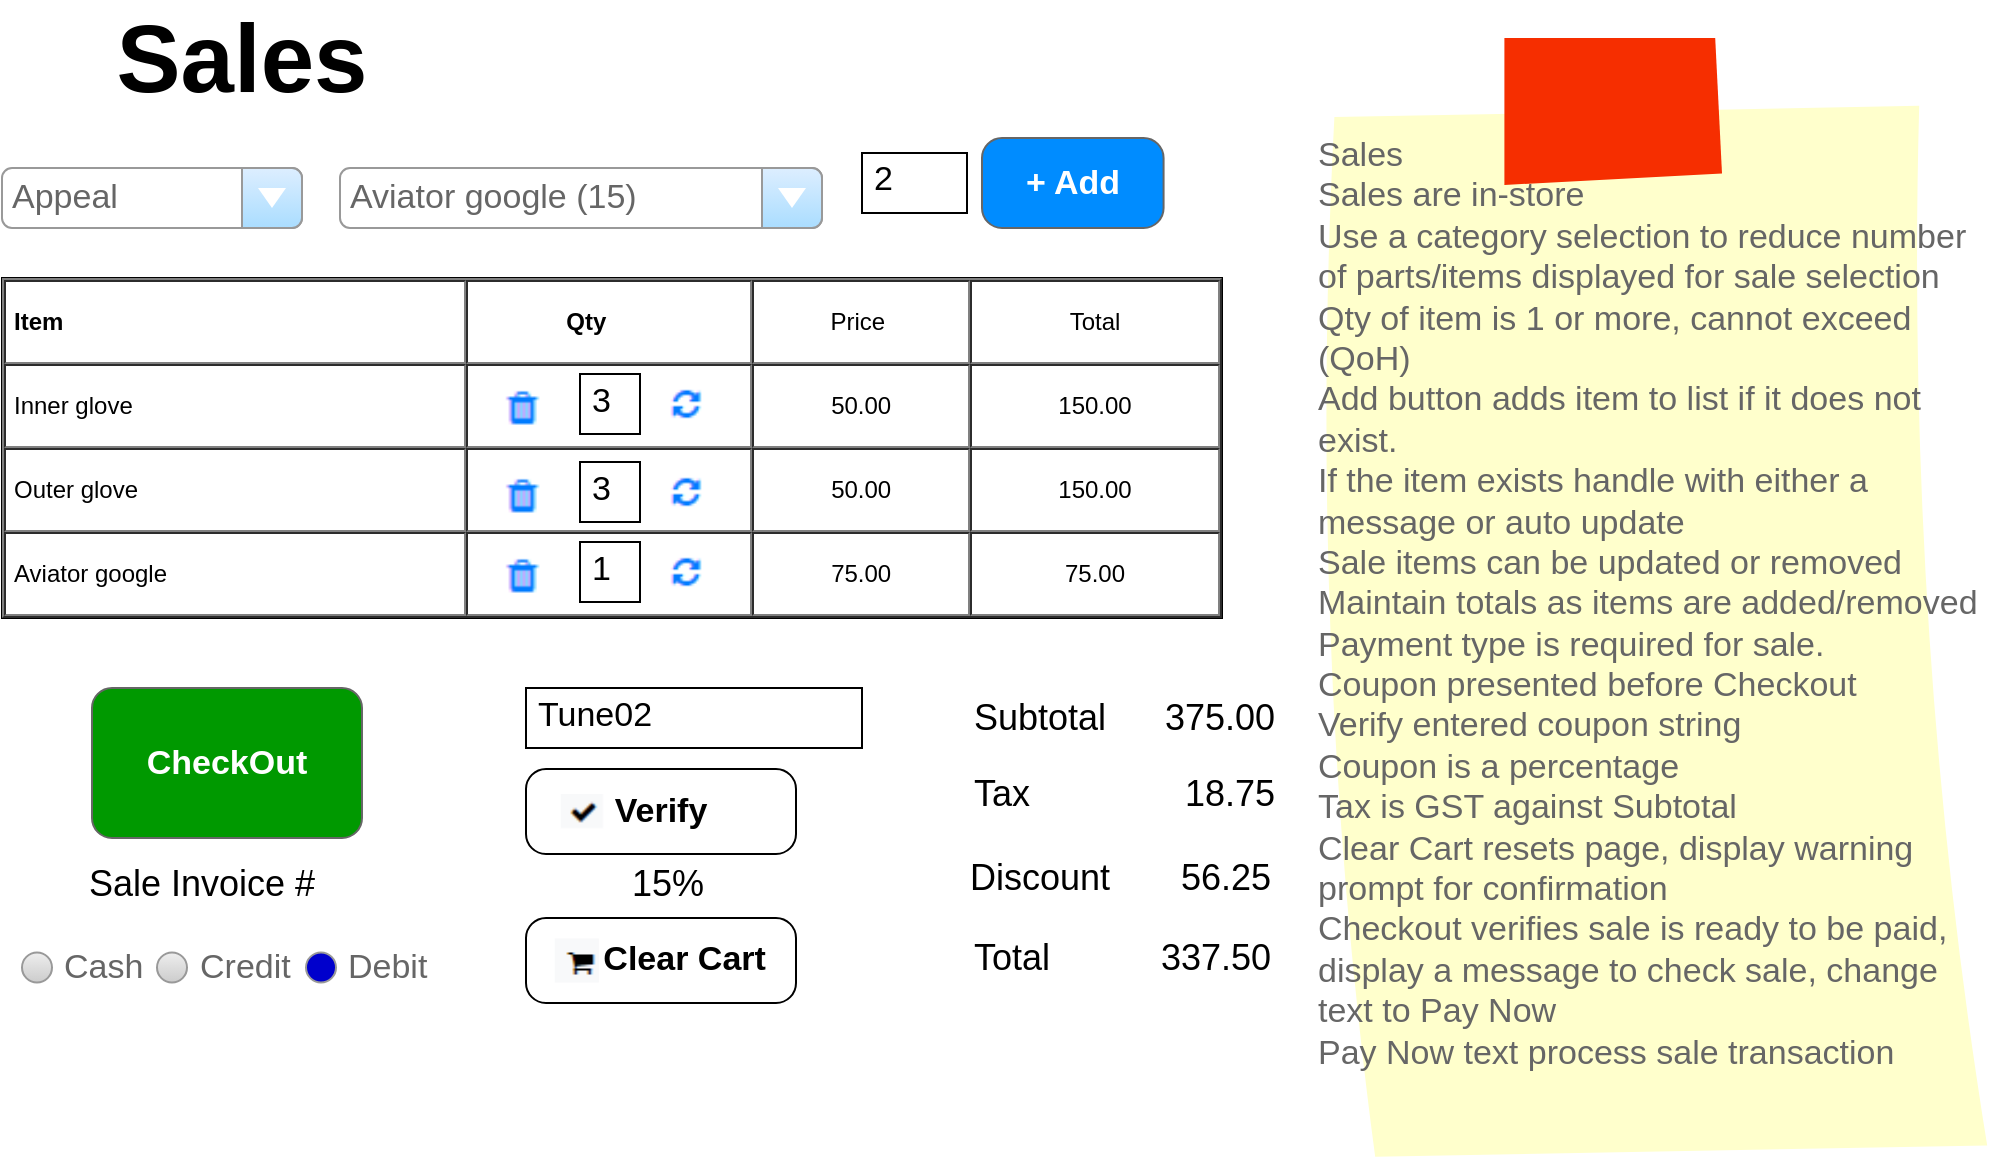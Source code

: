 <mxfile version="14.7.0" type="device"><diagram id="PiYevkb1cVEa32YTlIZ7" name="Page-1"><mxGraphModel dx="1102" dy="592" grid="1" gridSize="10" guides="1" tooltips="1" connect="1" arrows="1" fold="1" page="1" pageScale="1" pageWidth="1100" pageHeight="850" math="0" shadow="0"><root><mxCell id="0"/><mxCell id="1" parent="0"/><mxCell id="2Rb7SeELXFZr_ICaBWlP-56" value="&amp;nbsp; &amp;nbsp; &amp;nbsp;Clear Cart" style="strokeWidth=1;shadow=0;dashed=0;align=center;html=1;shape=mxgraph.mockup.buttons.button;mainText=;buttonStyle=round;fontSize=17;fontStyle=1;whiteSpace=wrap;" parent="1" vertex="1"><mxGeometry x="312" y="490" width="135" height="42.5" as="geometry"/></mxCell><mxCell id="mo5rwx7vJ-f3ISJSgfBa-1" value="Sales" style="text;html=1;strokeColor=none;fillColor=none;align=center;verticalAlign=middle;whiteSpace=wrap;rounded=0;fontSize=48;fontStyle=1" parent="1" vertex="1"><mxGeometry x="150" y="50" width="40" height="20" as="geometry"/></mxCell><mxCell id="mo5rwx7vJ-f3ISJSgfBa-21" value="&lt;table cellpadding=&quot;4&quot; cellspacing=&quot;0&quot; border=&quot;1&quot; style=&quot;font-size: 1em ; width: 100% ; height: 100%&quot;&gt;&lt;tbody&gt;&lt;tr&gt;&lt;th&gt;Item&amp;nbsp; &amp;nbsp; &amp;nbsp; &amp;nbsp; &amp;nbsp; &amp;nbsp; &amp;nbsp; &amp;nbsp;&lt;/th&gt;&lt;th style=&quot;text-align: center&quot;&gt;Qty&amp;nbsp; &amp;nbsp; &amp;nbsp; &amp;nbsp;&lt;/th&gt;&lt;td style=&quot;text-align: center&quot;&gt;Price&amp;nbsp;&lt;/td&gt;&lt;td style=&quot;text-align: center&quot;&gt;Total&lt;/td&gt;&lt;/tr&gt;&lt;tr&gt;&lt;td&gt;Inner glove&lt;/td&gt;&lt;td&gt;&lt;br&gt;&lt;/td&gt;&lt;td style=&quot;text-align: center&quot;&gt;50.00&lt;/td&gt;&lt;td style=&quot;text-align: center&quot;&gt;150.00&lt;/td&gt;&lt;/tr&gt;&lt;tr&gt;&lt;td&gt;Outer glove&lt;/td&gt;&lt;td&gt;&lt;br&gt;&lt;/td&gt;&lt;td style=&quot;text-align: center&quot;&gt;50.00&lt;/td&gt;&lt;td style=&quot;text-align: center&quot;&gt;150.00&lt;/td&gt;&lt;/tr&gt;&lt;tr&gt;&lt;td&gt;Aviator google&lt;/td&gt;&lt;td&gt;&lt;br&gt;&lt;/td&gt;&lt;td style=&quot;text-align: center&quot;&gt;75.00&lt;/td&gt;&lt;td style=&quot;text-align: center&quot;&gt;75.00&lt;/td&gt;&lt;/tr&gt;&lt;/tbody&gt;&lt;/table&gt; " style="verticalAlign=top;align=left;overflow=fill;fontSize=12;fontFamily=Helvetica;html=1;fillColor=none;" parent="1" vertex="1"><mxGeometry x="50" y="170" width="610" height="170" as="geometry"/></mxCell><mxCell id="Zn4dlKWBpV35fODmb9Sr-1" value="Sales&lt;br&gt;Sales are in-store&amp;nbsp;&lt;br&gt;Use a category selection to reduce number of parts/items displayed for sale selection&lt;br&gt;Qty of item is 1 or more, cannot exceed (QoH)&lt;br&gt;Add button adds item to list if it does not exist.&lt;br&gt;If the item exists handle with either a message or auto update&lt;br&gt;Sale items can be updated or removed&lt;br&gt;Maintain totals as items are added/removed&lt;br&gt;Payment type is required for sale.&lt;br&gt;Coupon presented before Checkout&lt;br&gt;Verify entered coupon string&lt;br&gt;Coupon is a percentage&lt;br&gt;Tax is GST against Subtotal&lt;br&gt;Clear Cart resets page, display warning prompt for confirmation&lt;br&gt;Checkout verifies sale is ready to be paid, display a message to check sale, change text to Pay Now&lt;br&gt;Pay Now text process sale transaction" style="strokeWidth=1;shadow=0;dashed=0;align=left;html=1;shape=mxgraph.mockup.text.stickyNote2;fontColor=#666666;mainText=;fontSize=17;whiteSpace=wrap;fillColor=#ffffcc;strokeColor=#F62E00;" parent="1" vertex="1"><mxGeometry x="706" y="50" width="340" height="565" as="geometry"/></mxCell><mxCell id="2Rb7SeELXFZr_ICaBWlP-28" value="" style="shape=image;verticalLabelPosition=bottom;labelBackgroundColor=#ffffff;verticalAlign=top;aspect=fixed;imageAspect=0;image=data:image/png,iVBORw0KGgoAAAANSUhEUgAAABkAAAAaCAYAAABCfffNAAAAl0lEQVRIDWP4TwfAQAc7/o9aQlIojwYXbYLr+/X//51q//9nqIZgifb//8/9JM4uouNk7bT//3tuIgw9t/b//+SjCD4+Fl5Lji1HuBzmA1x0y1Xc1uC1BKSNGIvwWQAyg2hLQAaBLESnQT4btQQei7A4QQ8mGH80uOBBRbckjF6coGdGYooXgvkExVtkckYtISnghk9wAQAhfq9tQToVIQAAAABJRU5ErkJggg==;" parent="1" vertex="1"><mxGeometry x="292.77" y="216" width="33.65" height="35" as="geometry"/></mxCell><mxCell id="2Rb7SeELXFZr_ICaBWlP-29" value="" style="shape=image;verticalLabelPosition=bottom;labelBackgroundColor=#ffffff;verticalAlign=top;aspect=fixed;imageAspect=0;image=data:image/png,iVBORw0KGgoAAAANSUhEUgAAABoAAAAZCAYAAAAv3j5gAAABG0lEQVRIDe2UvY6CUBBGeQxfY0tew9J2Sx7BEAotKTcUZltiZWFno7HSzsRiY0dhgRZktyRbmGNu4MafO9cYVGwgISTfDHPufDPgUNPl1MShAVV2urHuRdZl8DUANwCnC04An0NYZCUvhdXvfWzrjJIluKq45fbG0PGhPXsAlP+cIN4Ekrws9g+LySmmDlEddICwV3TSXQunTYtOdKfVQRtoKbsi+BM4oZ5XaWlnLiQJknVGQu5D0vtAu/nVpgWwEnoZRUXe91YICpLR0W52BvIhTs238jV8qBmFkJhhUbkNUus7Olvv/HK9+xuxpijKIB/648vvRa+zfnpLsZ5VNEDsYartyiAe3vgFWcuaARNk5jxFaUCVbazNuiMusb4aKLnt1gAAAABJRU5ErkJggg==;" parent="1" vertex="1"><mxGeometry x="380" y="217" width="29.64" height="28.5" as="geometry"/></mxCell><mxCell id="2Rb7SeELXFZr_ICaBWlP-31" value="" style="shape=image;verticalLabelPosition=bottom;labelBackgroundColor=#ffffff;verticalAlign=top;aspect=fixed;imageAspect=0;image=data:image/png,iVBORw0KGgoAAAANSUhEUgAAABYAAAAWCAYAAADEtGw7AAAA40lEQVRIDWP48fPXf1pgBloYCjJz1GB4fA2joDjRrvCfgYHhPwODxP+GQ6QnSYJB8XBZBNQCkCX4sMT/hmMIBxA0+Me1mf8d8BqIsAzZZ4QN/nnofwVtDH70f0U0wlX4goNEF//6f6LbgED4giwmNYx//vr/YVshWKOGg+N/h+DM/xXtnf87Zq36v2PXzv8nbr36/+LlJ3jGgJU9RITxr/8/zk38bx696v9DEkpCogxGpGlcYa3wvwMpqRFduoHSsrh4xP8V9xDpFOZlXHJEuRiXZpDhuOSIMhjmOlLoUYPh6RkAQduUXb81JEMAAAAASUVORK5CYII=;" parent="1" vertex="1"><mxGeometry x="326.42" y="500.25" width="22" height="22" as="geometry"/></mxCell><mxCell id="2Rb7SeELXFZr_ICaBWlP-34" value="2" style="strokeWidth=1;shadow=0;dashed=0;align=center;html=1;shape=mxgraph.mockup.text.textBox;align=left;fontSize=17;spacingLeft=4;spacingTop=-3;mainText=;" parent="1" vertex="1"><mxGeometry x="480" y="107.5" width="52.5" height="30" as="geometry"/></mxCell><mxCell id="2Rb7SeELXFZr_ICaBWlP-35" value="+ Add" style="strokeWidth=1;shadow=0;dashed=0;align=center;html=1;shape=mxgraph.mockup.buttons.button;strokeColor=#666666;fontColor=#ffffff;mainText=;buttonStyle=round;fontSize=17;fontStyle=1;fillColor=#008cff;whiteSpace=wrap;" parent="1" vertex="1"><mxGeometry x="540" y="100" width="90.79" height="45" as="geometry"/></mxCell><mxCell id="2Rb7SeELXFZr_ICaBWlP-36" value="3" style="strokeWidth=1;shadow=0;dashed=0;align=center;html=1;shape=mxgraph.mockup.text.textBox;align=left;fontSize=17;spacingLeft=4;spacingTop=-3;mainText=;" parent="1" vertex="1"><mxGeometry x="339" y="218" width="30" height="30" as="geometry"/></mxCell><mxCell id="2Rb7SeELXFZr_ICaBWlP-37" value="" style="shape=image;verticalLabelPosition=bottom;labelBackgroundColor=#ffffff;verticalAlign=top;aspect=fixed;imageAspect=0;image=data:image/png,iVBORw0KGgoAAAANSUhEUgAAABkAAAAaCAYAAABCfffNAAAAl0lEQVRIDWP4TwfAQAc7/o9aQlIojwYXbYLr+/X//51q//9nqIZgifb//8/9JM4uouNk7bT//3tuIgw9t/b//+SjCD4+Fl5Lji1HuBzmA1x0y1Xc1uC1BKSNGIvwWQAyg2hLQAaBLESnQT4btQQei7A4QQ8mGH80uOBBRbckjF6coGdGYooXgvkExVtkckYtISnghk9wAQAhfq9tQToVIQAAAABJRU5ErkJggg==;" parent="1" vertex="1"><mxGeometry x="292.77" y="260" width="33.65" height="35" as="geometry"/></mxCell><mxCell id="2Rb7SeELXFZr_ICaBWlP-38" value="" style="shape=image;verticalLabelPosition=bottom;labelBackgroundColor=#ffffff;verticalAlign=top;aspect=fixed;imageAspect=0;image=data:image/png,iVBORw0KGgoAAAANSUhEUgAAABoAAAAZCAYAAAAv3j5gAAABG0lEQVRIDe2UvY6CUBBGeQxfY0tew9J2Sx7BEAotKTcUZltiZWFno7HSzsRiY0dhgRZktyRbmGNu4MafO9cYVGwgISTfDHPufDPgUNPl1MShAVV2urHuRdZl8DUANwCnC04An0NYZCUvhdXvfWzrjJIluKq45fbG0PGhPXsAlP+cIN4Ekrws9g+LySmmDlEddICwV3TSXQunTYtOdKfVQRtoKbsi+BM4oZ5XaWlnLiQJknVGQu5D0vtAu/nVpgWwEnoZRUXe91YICpLR0W52BvIhTs238jV8qBmFkJhhUbkNUus7Olvv/HK9+xuxpijKIB/648vvRa+zfnpLsZ5VNEDsYartyiAe3vgFWcuaARNk5jxFaUCVbazNuiMusb4aKLnt1gAAAABJRU5ErkJggg==;" parent="1" vertex="1"><mxGeometry x="380" y="261" width="29.64" height="28.5" as="geometry"/></mxCell><mxCell id="2Rb7SeELXFZr_ICaBWlP-39" value="3" style="strokeWidth=1;shadow=0;dashed=0;align=center;html=1;shape=mxgraph.mockup.text.textBox;align=left;fontSize=17;spacingLeft=4;spacingTop=-3;mainText=;" parent="1" vertex="1"><mxGeometry x="339" y="262" width="30" height="30" as="geometry"/></mxCell><mxCell id="2Rb7SeELXFZr_ICaBWlP-40" value="" style="shape=image;verticalLabelPosition=bottom;labelBackgroundColor=#ffffff;verticalAlign=top;aspect=fixed;imageAspect=0;image=data:image/png,iVBORw0KGgoAAAANSUhEUgAAABkAAAAaCAYAAABCfffNAAAAl0lEQVRIDWP4TwfAQAc7/o9aQlIojwYXbYLr+/X//51q//9nqIZgifb//8/9JM4uouNk7bT//3tuIgw9t/b//+SjCD4+Fl5Lji1HuBzmA1x0y1Xc1uC1BKSNGIvwWQAyg2hLQAaBLESnQT4btQQei7A4QQ8mGH80uOBBRbckjF6coGdGYooXgvkExVtkckYtISnghk9wAQAhfq9tQToVIQAAAABJRU5ErkJggg==;" parent="1" vertex="1"><mxGeometry x="292.77" y="300" width="33.65" height="35" as="geometry"/></mxCell><mxCell id="2Rb7SeELXFZr_ICaBWlP-41" value="" style="shape=image;verticalLabelPosition=bottom;labelBackgroundColor=#ffffff;verticalAlign=top;aspect=fixed;imageAspect=0;image=data:image/png,iVBORw0KGgoAAAANSUhEUgAAABoAAAAZCAYAAAAv3j5gAAABG0lEQVRIDe2UvY6CUBBGeQxfY0tew9J2Sx7BEAotKTcUZltiZWFno7HSzsRiY0dhgRZktyRbmGNu4MafO9cYVGwgISTfDHPufDPgUNPl1MShAVV2urHuRdZl8DUANwCnC04An0NYZCUvhdXvfWzrjJIluKq45fbG0PGhPXsAlP+cIN4Ekrws9g+LySmmDlEddICwV3TSXQunTYtOdKfVQRtoKbsi+BM4oZ5XaWlnLiQJknVGQu5D0vtAu/nVpgWwEnoZRUXe91YICpLR0W52BvIhTs238jV8qBmFkJhhUbkNUus7Olvv/HK9+xuxpijKIB/648vvRa+zfnpLsZ5VNEDsYartyiAe3vgFWcuaARNk5jxFaUCVbazNuiMusb4aKLnt1gAAAABJRU5ErkJggg==;" parent="1" vertex="1"><mxGeometry x="380" y="301" width="29.64" height="28.5" as="geometry"/></mxCell><mxCell id="2Rb7SeELXFZr_ICaBWlP-42" value="1" style="strokeWidth=1;shadow=0;dashed=0;align=center;html=1;shape=mxgraph.mockup.text.textBox;align=left;fontSize=17;spacingLeft=4;spacingTop=-3;mainText=;" parent="1" vertex="1"><mxGeometry x="339" y="302" width="30" height="30" as="geometry"/></mxCell><mxCell id="2Rb7SeELXFZr_ICaBWlP-43" value="CheckOut" style="strokeWidth=1;shadow=0;dashed=0;align=center;html=1;shape=mxgraph.mockup.buttons.button;strokeColor=#666666;fontColor=#ffffff;mainText=;buttonStyle=round;fontSize=17;fontStyle=1;whiteSpace=wrap;fillColor=#009900;" parent="1" vertex="1"><mxGeometry x="95" y="375" width="135" height="75" as="geometry"/></mxCell><mxCell id="2Rb7SeELXFZr_ICaBWlP-45" value="Subtotal" style="text;html=1;strokeColor=none;fillColor=none;align=center;verticalAlign=middle;whiteSpace=wrap;rounded=0;fontSize=18;" parent="1" vertex="1"><mxGeometry x="520" y="380" width="98" height="20" as="geometry"/></mxCell><mxCell id="2Rb7SeELXFZr_ICaBWlP-46" value="Tax&lt;span style=&quot;color: rgba(0 , 0 , 0 , 0) ; font-family: monospace ; font-size: 0px&quot;&gt;%3CmxGraphModel%3E%3Croot%3E%3CmxCell%20id%3D%220%22%2F%3E%3CmxCell%20id%3D%221%22%20parent%3D%220%22%2F%3E%3CmxCell%20id%3D%222%22%20value%3D%22Subtotal%22%20style%3D%22text%3Bhtml%3D1%3BstrokeColor%3Dnone%3BfillColor%3Dnone%3Balign%3Dcenter%3BverticalAlign%3Dmiddle%3BwhiteSpace%3Dwrap%3Brounded%3D0%3BfontSize%3D18%3B%22%20vertex%3D%221%22%20parent%3D%221%22%3E%3CmxGeometry%20x%3D%22520%22%20y%3D%22380%22%20width%3D%2298%22%20height%3D%2220%22%20as%3D%22geometry%22%2F%3E%3C%2FmxCell%3E%3C%2Froot%3E%3C%2FmxGraphModel%3E&lt;/span&gt;" style="text;html=1;strokeColor=none;fillColor=none;align=center;verticalAlign=middle;whiteSpace=wrap;rounded=0;fontSize=18;" parent="1" vertex="1"><mxGeometry x="520" y="417.5" width="60" height="20" as="geometry"/></mxCell><mxCell id="2Rb7SeELXFZr_ICaBWlP-47" value="Discount" style="text;html=1;strokeColor=none;fillColor=none;align=center;verticalAlign=middle;whiteSpace=wrap;rounded=0;fontSize=18;" parent="1" vertex="1"><mxGeometry x="520" y="460" width="98" height="20" as="geometry"/></mxCell><mxCell id="2Rb7SeELXFZr_ICaBWlP-48" value="Total" style="text;html=1;strokeColor=none;fillColor=none;align=center;verticalAlign=middle;whiteSpace=wrap;rounded=0;fontSize=18;" parent="1" vertex="1"><mxGeometry x="520" y="500" width="70" height="20" as="geometry"/></mxCell><mxCell id="2Rb7SeELXFZr_ICaBWlP-49" value="375.00&lt;span style=&quot;color: rgba(0 , 0 , 0 , 0) ; font-family: monospace ; font-size: 0px&quot;&gt;%3CmxGraphModel%3E%3Croot%3E%3CmxCell%20id%3D%220%22%2F%3E%3CmxCell%20id%3D%221%22%20parent%3D%220%22%2F%3E%3CmxCell%20id%3D%222%22%20value%3D%22Discount%22%20style%3D%22text%3Bhtml%3D1%3BstrokeColor%3Dnone%3BfillColor%3Dnone%3Balign%3Dcenter%3BverticalAlign%3Dmiddle%3BwhiteSpace%3Dwrap%3Brounded%3D0%3BfontSize%3D18%3B%22%20vertex%3D%221%22%20parent%3D%221%22%3E%3CmxGeometry%20x%3D%22520%22%20y%3D%22460%22%20width%3D%2298%22%20height%3D%2220%22%20as%3D%22geometry%22%2F%3E%3C%2FmxCell%3E%3C%2Froot%3E%3C%2FmxGraphModel%3E&lt;/span&gt;" style="text;html=1;strokeColor=none;fillColor=none;align=center;verticalAlign=middle;whiteSpace=wrap;rounded=0;fontSize=18;" parent="1" vertex="1"><mxGeometry x="610" y="380" width="98" height="20" as="geometry"/></mxCell><mxCell id="2Rb7SeELXFZr_ICaBWlP-50" value="18.75" style="text;html=1;strokeColor=none;fillColor=none;align=center;verticalAlign=middle;whiteSpace=wrap;rounded=0;fontSize=18;" parent="1" vertex="1"><mxGeometry x="620" y="412.5" width="88" height="30" as="geometry"/></mxCell><mxCell id="2Rb7SeELXFZr_ICaBWlP-51" value="56.25" style="text;html=1;strokeColor=none;fillColor=none;align=center;verticalAlign=middle;whiteSpace=wrap;rounded=0;fontSize=18;" parent="1" vertex="1"><mxGeometry x="618" y="455" width="88" height="30" as="geometry"/></mxCell><mxCell id="2Rb7SeELXFZr_ICaBWlP-52" value="337.50" style="text;html=1;strokeColor=none;fillColor=none;align=center;verticalAlign=middle;whiteSpace=wrap;rounded=0;fontSize=18;" parent="1" vertex="1"><mxGeometry x="608" y="500" width="98" height="20" as="geometry"/></mxCell><mxCell id="2Rb7SeELXFZr_ICaBWlP-53" value="Tune02" style="strokeWidth=1;shadow=0;dashed=0;align=center;html=1;shape=mxgraph.mockup.text.textBox;align=left;fontSize=17;spacingLeft=4;spacingTop=-3;mainText=;" parent="1" vertex="1"><mxGeometry x="312" y="375" width="168" height="30" as="geometry"/></mxCell><mxCell id="2Rb7SeELXFZr_ICaBWlP-57" value="15%" style="text;html=1;strokeColor=none;fillColor=none;align=center;verticalAlign=middle;whiteSpace=wrap;rounded=0;fontSize=18;" parent="1" vertex="1"><mxGeometry x="339" y="458" width="88" height="30" as="geometry"/></mxCell><mxCell id="2Rb7SeELXFZr_ICaBWlP-58" value="Cash&lt;span style=&quot;color: rgba(0 , 0 , 0 , 0) ; font-family: monospace ; font-size: 0px&quot;&gt;%3CmxGraphModel%3E%3Croot%3E%3CmxCell%20id%3D%220%22%2F%3E%3CmxCell%20id%3D%221%22%20parent%3D%220%22%2F%3E%3CmxCell%20id%3D%222%22%20value%3D%2218.75%22%20style%3D%22text%3Bhtml%3D1%3BstrokeColor%3Dnone%3BfillColor%3Dnone%3Balign%3Dcenter%3BverticalAlign%3Dmiddle%3BwhiteSpace%3Dwrap%3Brounded%3D0%3BfontSize%3D18%3B%22%20vertex%3D%221%22%20parent%3D%221%22%3E%3CmxGeometry%20x%3D%22620%22%20y%3D%22412.5%22%20width%3D%2288%22%20height%3D%2230%22%20as%3D%22geometry%22%2F%3E%3C%2FmxCell%3E%3C%2Froot%3E%3C%2FmxGraphModel%3E&lt;/span&gt;" style="shape=ellipse;fillColor=#eeeeee;strokeColor=#999999;gradientColor=#cccccc;html=1;align=left;spacingLeft=4;fontSize=17;fontColor=#666666;labelPosition=right;shadow=0;" parent="1" vertex="1"><mxGeometry x="60" y="507.25" width="15" height="15" as="geometry"/></mxCell><mxCell id="2Rb7SeELXFZr_ICaBWlP-60" value="Credit" style="shape=ellipse;fillColor=#eeeeee;strokeColor=#999999;gradientColor=#cccccc;html=1;align=left;spacingLeft=4;fontSize=17;fontColor=#666666;labelPosition=right;shadow=0;" parent="1" vertex="1"><mxGeometry x="127.5" y="507.25" width="15" height="15" as="geometry"/></mxCell><mxCell id="2Rb7SeELXFZr_ICaBWlP-61" value="Debit" style="shape=ellipse;strokeColor=#999999;html=1;align=left;spacingLeft=4;fontSize=17;fontColor=#666666;labelPosition=right;shadow=0;fillColor=#0000CC;" parent="1" vertex="1"><mxGeometry x="202" y="507.25" width="15" height="15" as="geometry"/></mxCell><mxCell id="xtYv-c0HqeWVVqTh7WJH-1" value="Sale Invoice #" style="text;html=1;strokeColor=none;fillColor=none;align=center;verticalAlign=middle;whiteSpace=wrap;rounded=0;fontSize=18;" vertex="1" parent="1"><mxGeometry x="80" y="463" width="140" height="20" as="geometry"/></mxCell><mxCell id="xtYv-c0HqeWVVqTh7WJH-2" value="Verify" style="strokeWidth=1;shadow=0;dashed=0;align=center;html=1;shape=mxgraph.mockup.buttons.button;mainText=;buttonStyle=round;fontSize=17;fontStyle=1;whiteSpace=wrap;" vertex="1" parent="1"><mxGeometry x="312" y="415.5" width="135" height="42.5" as="geometry"/></mxCell><mxCell id="xtYv-c0HqeWVVqTh7WJH-3" value="" style="shape=image;verticalLabelPosition=bottom;labelBackgroundColor=#ffffff;verticalAlign=top;aspect=fixed;imageAspect=0;image=data:image/png,iVBORw0KGgoAAAANSUhEUgAAABYAAAASCAYAAABfJS4tAAAA2klEQVQ4EWP48fPXf2rj/////2egtqEg80acwZ/+3zh06f8LLHFEQVB8+n+w2fG/OAPDf4X4Vf9voBlOpsEIQxkYGP4zMEj8bziGmrLwGvzh0qr/C/e9QkuKmIY6NB/6/4FYF3841fnfQxzkGoX/CctuQQ0nzlC8ye1Cv8V/iDdhhl+ChynM+9hcCssTeILi1v8N2ciGgyyAYYn/+AzF62KIzdgMJ2woEQaDYhrZcOIMJdJgqOFFAf8D2jFjH+Iz1KRGgsGYGnEZCBPHE3mkGwYzlPYuBjmbFgAAaP6bBoxNUGoAAAAASUVORK5CYII=;" vertex="1" parent="1"><mxGeometry x="329.42" y="428" width="22" height="18" as="geometry"/></mxCell><mxCell id="xtYv-c0HqeWVVqTh7WJH-5" value="Appeal" style="strokeWidth=1;shadow=0;dashed=0;align=center;html=1;shape=mxgraph.mockup.forms.comboBox;strokeColor=#999999;fillColor=#ddeeff;align=left;fillColor2=#aaddff;mainText=;fontColor=#666666;fontSize=17;spacingLeft=3;" vertex="1" parent="1"><mxGeometry x="50" y="115" width="150" height="30" as="geometry"/></mxCell><mxCell id="xtYv-c0HqeWVVqTh7WJH-6" value="Aviator google (15)" style="strokeWidth=1;shadow=0;dashed=0;align=center;html=1;shape=mxgraph.mockup.forms.comboBox;strokeColor=#999999;fillColor=#ddeeff;align=left;fillColor2=#aaddff;mainText=;fontColor=#666666;fontSize=17;spacingLeft=3;" vertex="1" parent="1"><mxGeometry x="219" y="115" width="241" height="30" as="geometry"/></mxCell></root></mxGraphModel></diagram></mxfile>